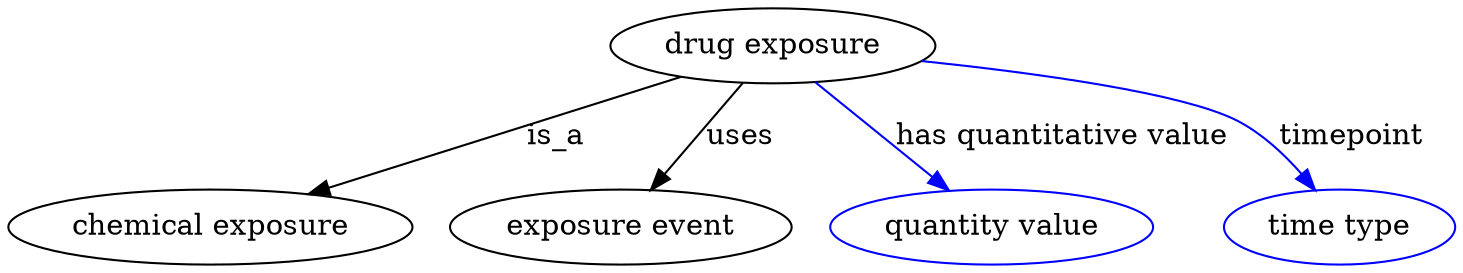 digraph {
	graph [bb="0,0,693.09,123"];
	node [label="\N"];
	"drug exposure"	[height=0.5,
		label="drug exposure",
		pos="365.84,105",
		width=2.1665];
	"chemical exposure"	[height=0.5,
		pos="96.841,18",
		width=2.69];
	"drug exposure" -> "chemical exposure"	[label=is_a,
		lp="261.84,61.5",
		pos="e,143.7,33.806 321.72,90.059 275.75,75.532 203.56,52.72 153.42,36.877"];
	"exposure event"	[height=0.5,
		pos="293.84,18",
		width=2.2748];
	"drug exposure" -> "exposure event"	[label=uses,
		lp="351.34,61.5",
		pos="e,308.04,35.758 351.62,87.207 341.06,74.75 326.52,57.573 314.66,43.574"];
	"has quantitative value"	[color=blue,
		height=0.5,
		label="quantity value",
		pos="470.84,18",
		width=2.1484];
	"drug exposure" -> "has quantitative value"	[color=blue,
		label="has quantitative value",
		lp="504.84,61.5",
		pos="e,450.3,35.629 386.09,87.611 402.11,74.642 424.67,56.377 442.49,41.953",
		style=solid];
	timepoint	[color=blue,
		height=0.5,
		label="time type",
		pos="637.84,18",
		width=1.5346];
	"drug exposure" -> timepoint	[color=blue,
		label=timepoint,
		lp="643.84,61.5",
		pos="e,626.09,35.696 437.38,97.687 492.32,91.934 563.02,82.3 588.84,69 600.66,62.913 611.32,52.901 619.66,43.428",
		style=solid];
}
